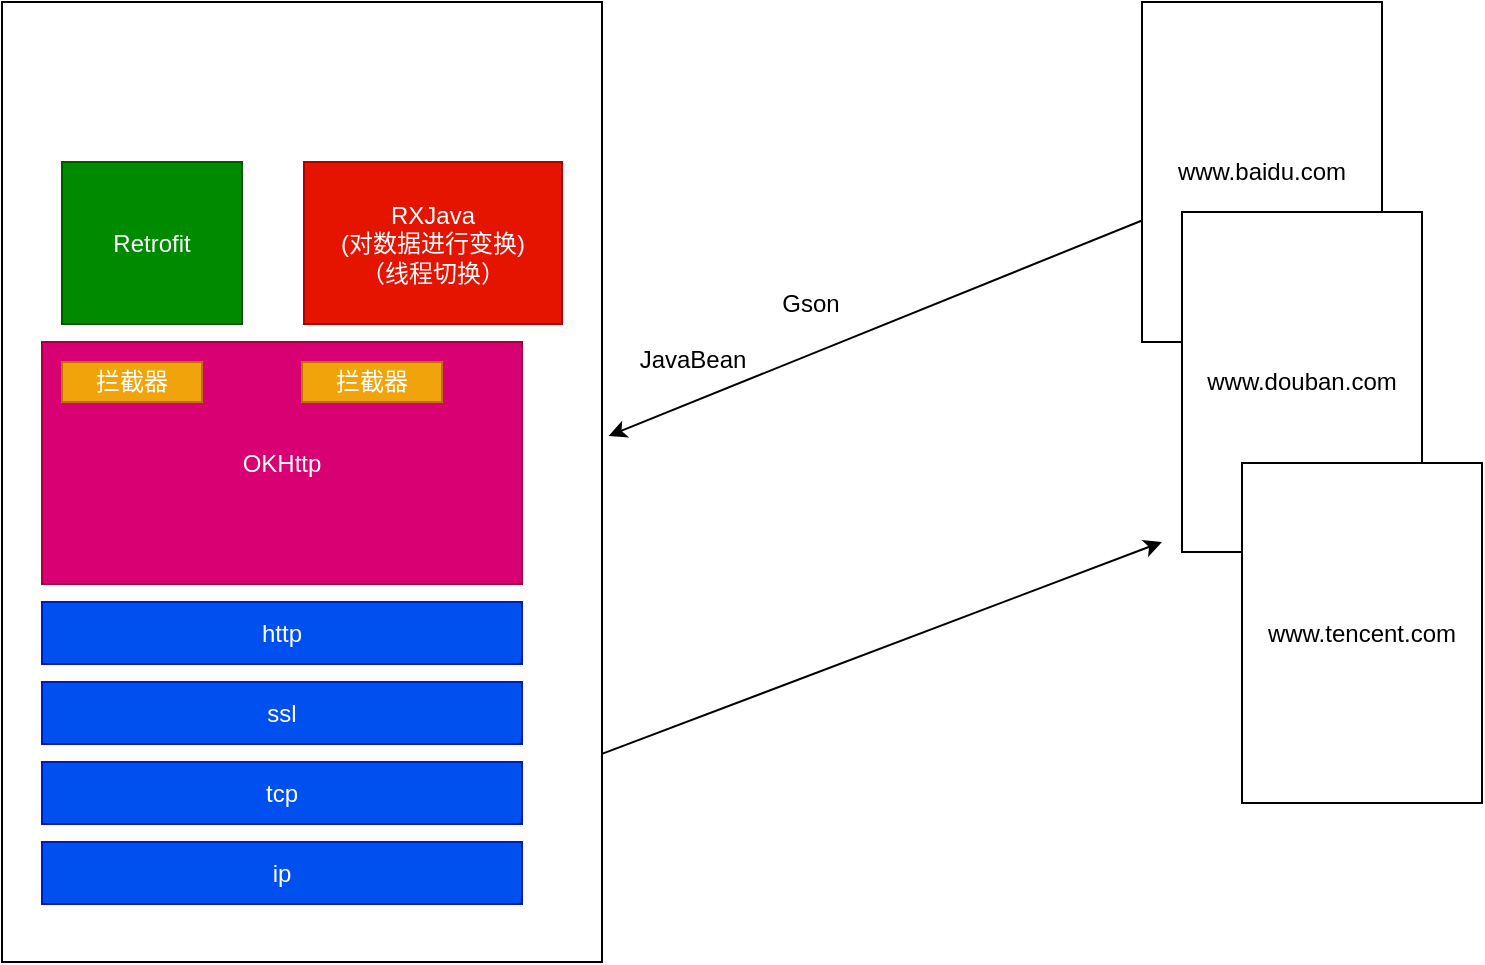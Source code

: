<mxfile version="13.1.3">
    <diagram id="6hGFLwfOUW9BJ-s0fimq" name="Page-1">
        <mxGraphModel dx="952" dy="685" grid="1" gridSize="10" guides="1" tooltips="1" connect="1" arrows="1" fold="1" page="1" pageScale="1" pageWidth="827" pageHeight="1169" math="0" shadow="0">
            <root>
                <mxCell id="0"/>
                <mxCell id="1" parent="0"/>
                <mxCell id="2" value="" style="rounded=0;whiteSpace=wrap;html=1;" vertex="1" parent="1">
                    <mxGeometry x="30" y="60" width="300" height="480" as="geometry"/>
                </mxCell>
                <mxCell id="3" value="ip" style="rounded=0;whiteSpace=wrap;html=1;fillColor=#0050ef;strokeColor=#001DBC;fontColor=#ffffff;" vertex="1" parent="1">
                    <mxGeometry x="50" y="480" width="240" height="31" as="geometry"/>
                </mxCell>
                <mxCell id="4" value="tcp&lt;span style=&quot;color: rgba(0 , 0 , 0 , 0) ; font-family: monospace ; font-size: 0px&quot;&gt;%3CmxGraphModel%3E%3Croot%3E%3CmxCell%20id%3D%220%22%2F%3E%3CmxCell%20id%3D%221%22%20parent%3D%220%22%2F%3E%3CmxCell%20id%3D%222%22%20value%3D%22ip%22%20style%3D%22rounded%3D0%3BwhiteSpace%3Dwrap%3Bhtml%3D1%3BfillColor%3D%230050ef%3BstrokeColor%3D%23001DBC%3BfontColor%3D%23ffffff%3B%22%20vertex%3D%221%22%20parent%3D%221%22%3E%3CmxGeometry%20x%3D%2250%22%20y%3D%22480%22%20width%3D%22240%22%20height%3D%2231%22%20as%3D%22geometry%22%2F%3E%3C%2FmxCell%3E%3C%2Froot%3E%3C%2FmxGraphModel%3E&lt;/span&gt;" style="rounded=0;whiteSpace=wrap;html=1;fillColor=#0050ef;strokeColor=#001DBC;fontColor=#ffffff;" vertex="1" parent="1">
                    <mxGeometry x="50" y="440" width="240" height="31" as="geometry"/>
                </mxCell>
                <mxCell id="5" value="ssl" style="rounded=0;whiteSpace=wrap;html=1;fillColor=#0050ef;strokeColor=#001DBC;fontColor=#ffffff;" vertex="1" parent="1">
                    <mxGeometry x="50" y="400" width="240" height="31" as="geometry"/>
                </mxCell>
                <mxCell id="6" value="http" style="rounded=0;whiteSpace=wrap;html=1;fillColor=#0050ef;strokeColor=#001DBC;fontColor=#ffffff;" vertex="1" parent="1">
                    <mxGeometry x="50" y="360" width="240" height="31" as="geometry"/>
                </mxCell>
                <mxCell id="7" value="OKHttp" style="rounded=0;whiteSpace=wrap;html=1;fillColor=#d80073;strokeColor=#A50040;fontColor=#ffffff;" vertex="1" parent="1">
                    <mxGeometry x="50" y="230" width="240" height="121" as="geometry"/>
                </mxCell>
                <mxCell id="8" value="Retrofit" style="rounded=0;whiteSpace=wrap;html=1;fillColor=#008a00;strokeColor=#005700;fontColor=#ffffff;" vertex="1" parent="1">
                    <mxGeometry x="60" y="140" width="90" height="81" as="geometry"/>
                </mxCell>
                <mxCell id="9" value="拦截器" style="rounded=0;whiteSpace=wrap;html=1;fillColor=#f0a30a;strokeColor=#BD7000;fontColor=#ffffff;" vertex="1" parent="1">
                    <mxGeometry x="60" y="240" width="70" height="20" as="geometry"/>
                </mxCell>
                <mxCell id="10" value="拦截器" style="rounded=0;whiteSpace=wrap;html=1;fillColor=#f0a30a;strokeColor=#BD7000;fontColor=#ffffff;" vertex="1" parent="1">
                    <mxGeometry x="180" y="240" width="70" height="20" as="geometry"/>
                </mxCell>
                <mxCell id="11" value="RXJava&lt;br&gt;(对数据进行变换)&lt;br&gt;（线程切换）" style="rounded=0;whiteSpace=wrap;html=1;fillColor=#e51400;strokeColor=#B20000;fontColor=#ffffff;" vertex="1" parent="1">
                    <mxGeometry x="181" y="140" width="129" height="81" as="geometry"/>
                </mxCell>
                <mxCell id="13" value="www.baidu.com" style="rounded=0;whiteSpace=wrap;html=1;" vertex="1" parent="1">
                    <mxGeometry x="600" y="60" width="120" height="170" as="geometry"/>
                </mxCell>
                <mxCell id="14" value="www.douban.com" style="rounded=0;whiteSpace=wrap;html=1;" vertex="1" parent="1">
                    <mxGeometry x="620" y="165" width="120" height="170" as="geometry"/>
                </mxCell>
                <mxCell id="15" value="www.tencent.com" style="rounded=0;whiteSpace=wrap;html=1;" vertex="1" parent="1">
                    <mxGeometry x="650" y="290.5" width="120" height="170" as="geometry"/>
                </mxCell>
                <mxCell id="16" value="" style="endArrow=classic;html=1;entryX=1.011;entryY=0.452;entryDx=0;entryDy=0;entryPerimeter=0;" edge="1" parent="1" source="13" target="2">
                    <mxGeometry width="50" height="50" relative="1" as="geometry">
                        <mxPoint x="460" y="380" as="sourcePoint"/>
                        <mxPoint x="510" y="330" as="targetPoint"/>
                    </mxGeometry>
                </mxCell>
                <mxCell id="17" value="" style="endArrow=classic;html=1;exitX=1.001;exitY=0.783;exitDx=0;exitDy=0;exitPerimeter=0;" edge="1" parent="1" source="2">
                    <mxGeometry width="50" height="50" relative="1" as="geometry">
                        <mxPoint x="460" y="380" as="sourcePoint"/>
                        <mxPoint x="610" y="330" as="targetPoint"/>
                    </mxGeometry>
                </mxCell>
                <mxCell id="18" value="JavaBean" style="text;html=1;align=center;verticalAlign=middle;resizable=0;points=[];autosize=1;" vertex="1" parent="1">
                    <mxGeometry x="340" y="229" width="70" height="20" as="geometry"/>
                </mxCell>
                <mxCell id="19" value="Gson" style="text;html=1;align=center;verticalAlign=middle;resizable=0;points=[];autosize=1;" vertex="1" parent="1">
                    <mxGeometry x="414" y="201" width="40" height="20" as="geometry"/>
                </mxCell>
            </root>
        </mxGraphModel>
    </diagram>
</mxfile>